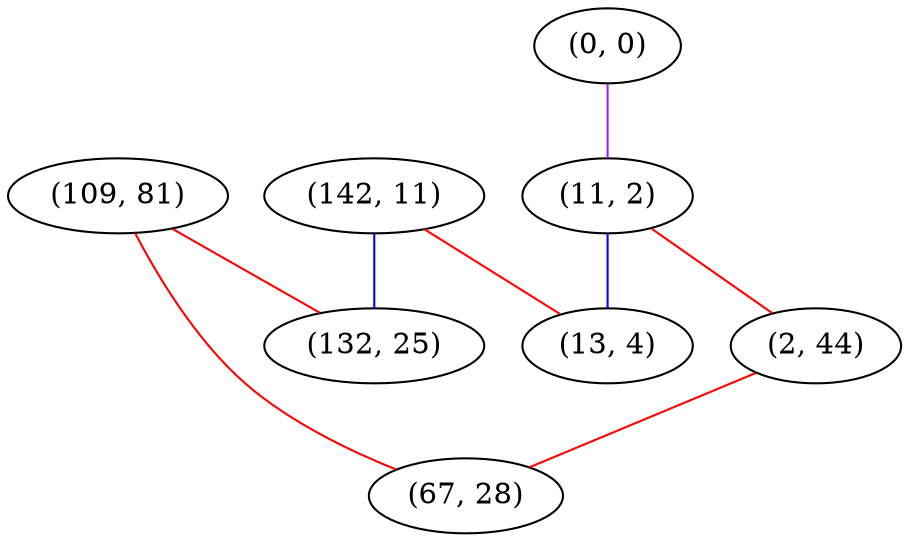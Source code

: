 graph "" {
"(142, 11)";
"(0, 0)";
"(11, 2)";
"(109, 81)";
"(132, 25)";
"(2, 44)";
"(67, 28)";
"(13, 4)";
"(142, 11)" -- "(13, 4)"  [color=red, key=0, weight=1];
"(142, 11)" -- "(132, 25)"  [color=blue, key=0, weight=3];
"(0, 0)" -- "(11, 2)"  [color=purple, key=0, weight=4];
"(11, 2)" -- "(13, 4)"  [color=blue, key=0, weight=3];
"(11, 2)" -- "(2, 44)"  [color=red, key=0, weight=1];
"(109, 81)" -- "(132, 25)"  [color=red, key=0, weight=1];
"(109, 81)" -- "(67, 28)"  [color=red, key=0, weight=1];
"(2, 44)" -- "(67, 28)"  [color=red, key=0, weight=1];
}

